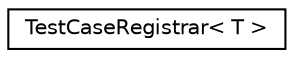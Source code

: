 digraph "Graphical Class Hierarchy"
{
 // LATEX_PDF_SIZE
  edge [fontname="Helvetica",fontsize="10",labelfontname="Helvetica",labelfontsize="10"];
  node [fontname="Helvetica",fontsize="10",shape=record];
  rankdir="LR";
  Node0 [label="TestCaseRegistrar\< T \>",height=0.2,width=0.4,color="black", fillcolor="white", style="filled",URL="$classarm__compute_1_1test_1_1framework_1_1detail_1_1_test_case_registrar.xhtml",tooltip="Helper class to statically register a test case."];
}
